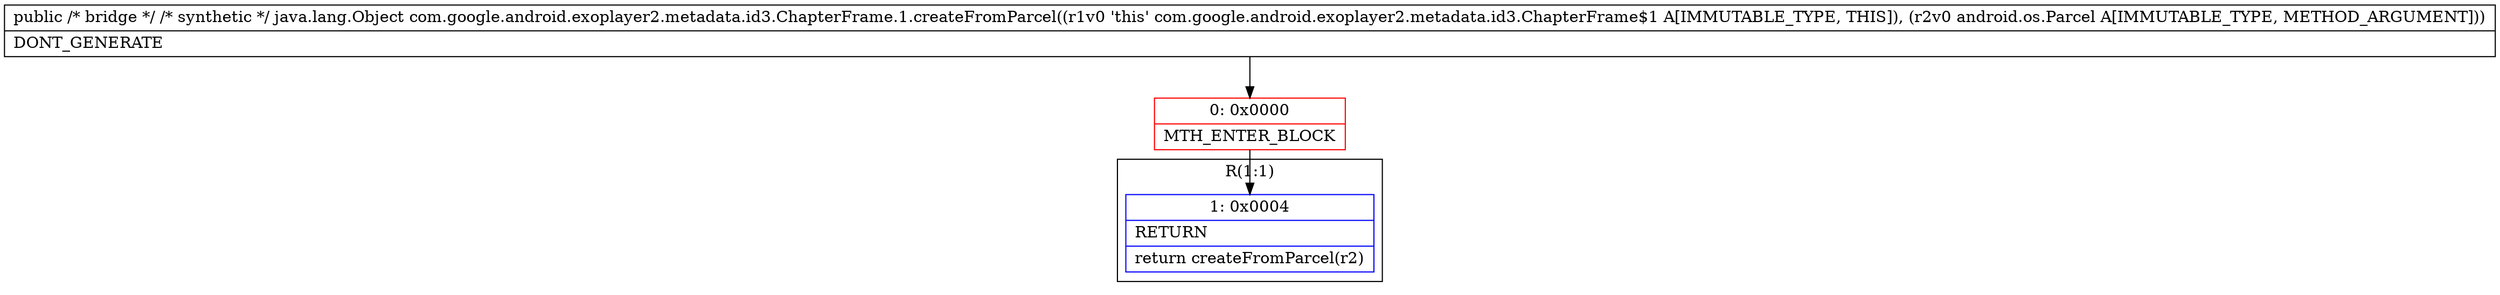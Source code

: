 digraph "CFG forcom.google.android.exoplayer2.metadata.id3.ChapterFrame.1.createFromParcel(Landroid\/os\/Parcel;)Ljava\/lang\/Object;" {
subgraph cluster_Region_1550443026 {
label = "R(1:1)";
node [shape=record,color=blue];
Node_1 [shape=record,label="{1\:\ 0x0004|RETURN\l|return createFromParcel(r2)\l}"];
}
Node_0 [shape=record,color=red,label="{0\:\ 0x0000|MTH_ENTER_BLOCK\l}"];
MethodNode[shape=record,label="{public \/* bridge *\/ \/* synthetic *\/ java.lang.Object com.google.android.exoplayer2.metadata.id3.ChapterFrame.1.createFromParcel((r1v0 'this' com.google.android.exoplayer2.metadata.id3.ChapterFrame$1 A[IMMUTABLE_TYPE, THIS]), (r2v0 android.os.Parcel A[IMMUTABLE_TYPE, METHOD_ARGUMENT]))  | DONT_GENERATE\l}"];
MethodNode -> Node_0;
Node_0 -> Node_1;
}

